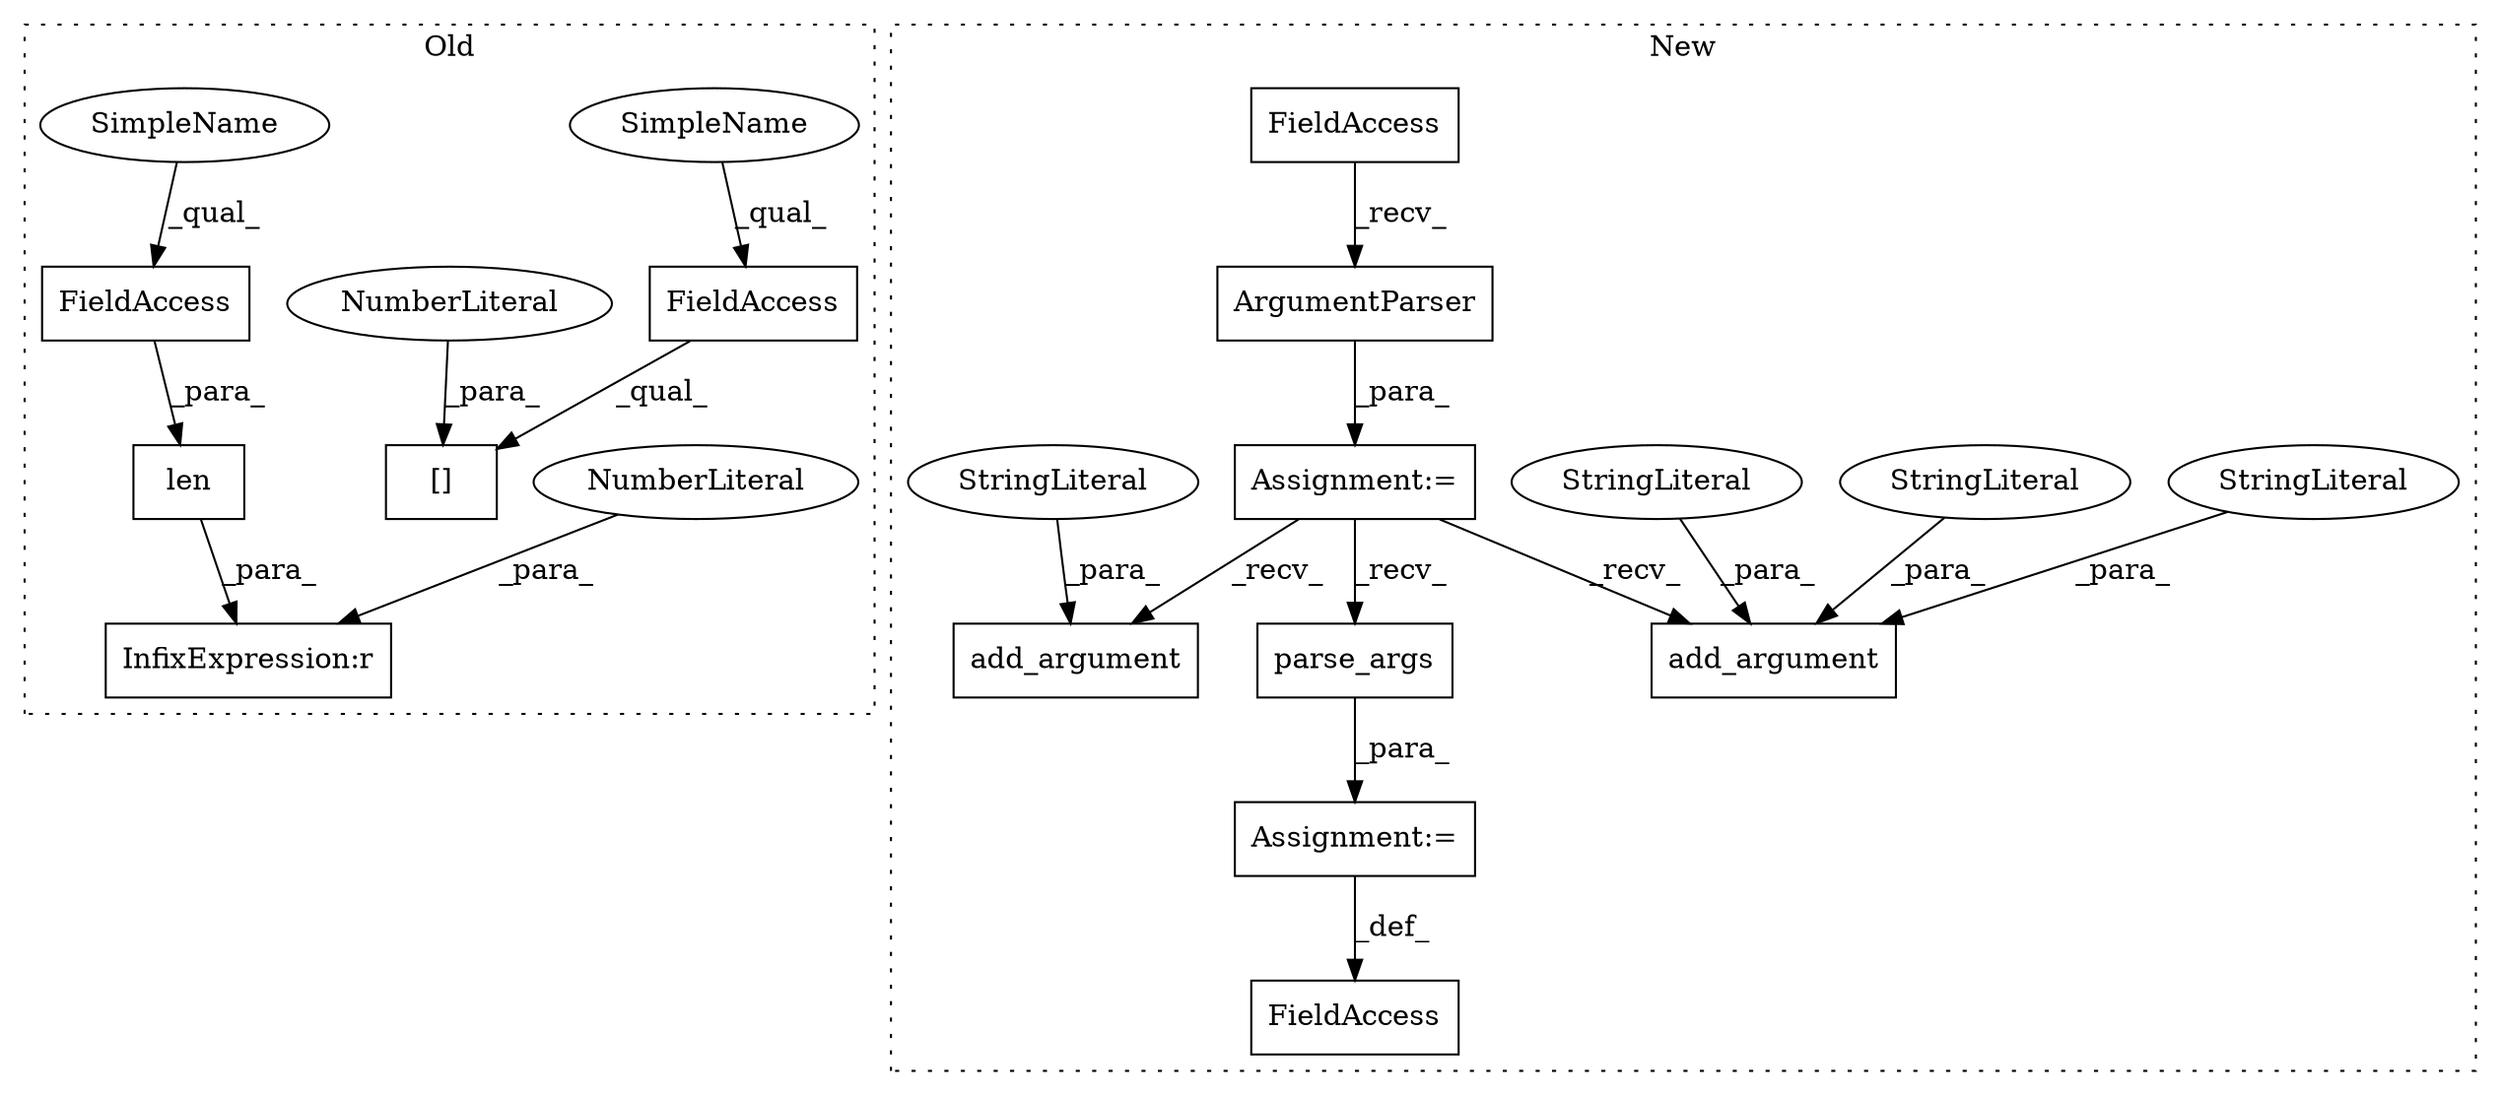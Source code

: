 digraph G {
subgraph cluster0 {
1 [label="[]" a="2" s="1763,1773" l="9,1" shape="box"];
3 [label="FieldAccess" a="22" s="1763" l="8" shape="box"];
6 [label="NumberLiteral" a="34" s="1772" l="1" shape="ellipse"];
14 [label="FieldAccess" a="22" s="1565" l="8" shape="box"];
15 [label="len" a="32" s="1561,1573" l="4,1" shape="box"];
16 [label="InfixExpression:r" a="27" s="1574" l="3" shape="box"];
17 [label="NumberLiteral" a="34" s="1577" l="1" shape="ellipse"];
20 [label="SimpleName" a="42" s="1565" l="3" shape="ellipse"];
21 [label="SimpleName" a="42" s="1763" l="3" shape="ellipse"];
label = "Old";
style="dotted";
}
subgraph cluster1 {
2 [label="ArgumentParser" a="32" s="2171,2229" l="15,1" shape="box"];
4 [label="Assignment:=" a="7" s="2161" l="1" shape="box"];
5 [label="parse_args" a="32" s="2608,2646" l="11,1" shape="box"];
7 [label="Assignment:=" a="7" s="2963" l="1" shape="box"];
8 [label="add_argument" a="32" s="2337,2425" l="13,1" shape="box"];
9 [label="StringLiteral" a="45" s="2355" l="7" shape="ellipse"];
10 [label="add_argument" a="32" s="2441,2511" l="13,1" shape="box"];
11 [label="StringLiteral" a="45" s="2363" l="8" shape="ellipse"];
12 [label="StringLiteral" a="45" s="2380" l="45" shape="ellipse"];
13 [label="StringLiteral" a="45" s="2459" l="7" shape="ellipse"];
18 [label="FieldAccess" a="22" s="2162" l="8" shape="box"];
19 [label="FieldAccess" a="22" s="2955" l="8" shape="box"];
label = "New";
style="dotted";
}
2 -> 4 [label="_para_"];
3 -> 1 [label="_qual_"];
4 -> 10 [label="_recv_"];
4 -> 5 [label="_recv_"];
4 -> 8 [label="_recv_"];
5 -> 7 [label="_para_"];
6 -> 1 [label="_para_"];
7 -> 19 [label="_def_"];
9 -> 8 [label="_para_"];
11 -> 8 [label="_para_"];
12 -> 8 [label="_para_"];
13 -> 10 [label="_para_"];
14 -> 15 [label="_para_"];
15 -> 16 [label="_para_"];
17 -> 16 [label="_para_"];
18 -> 2 [label="_recv_"];
20 -> 14 [label="_qual_"];
21 -> 3 [label="_qual_"];
}
